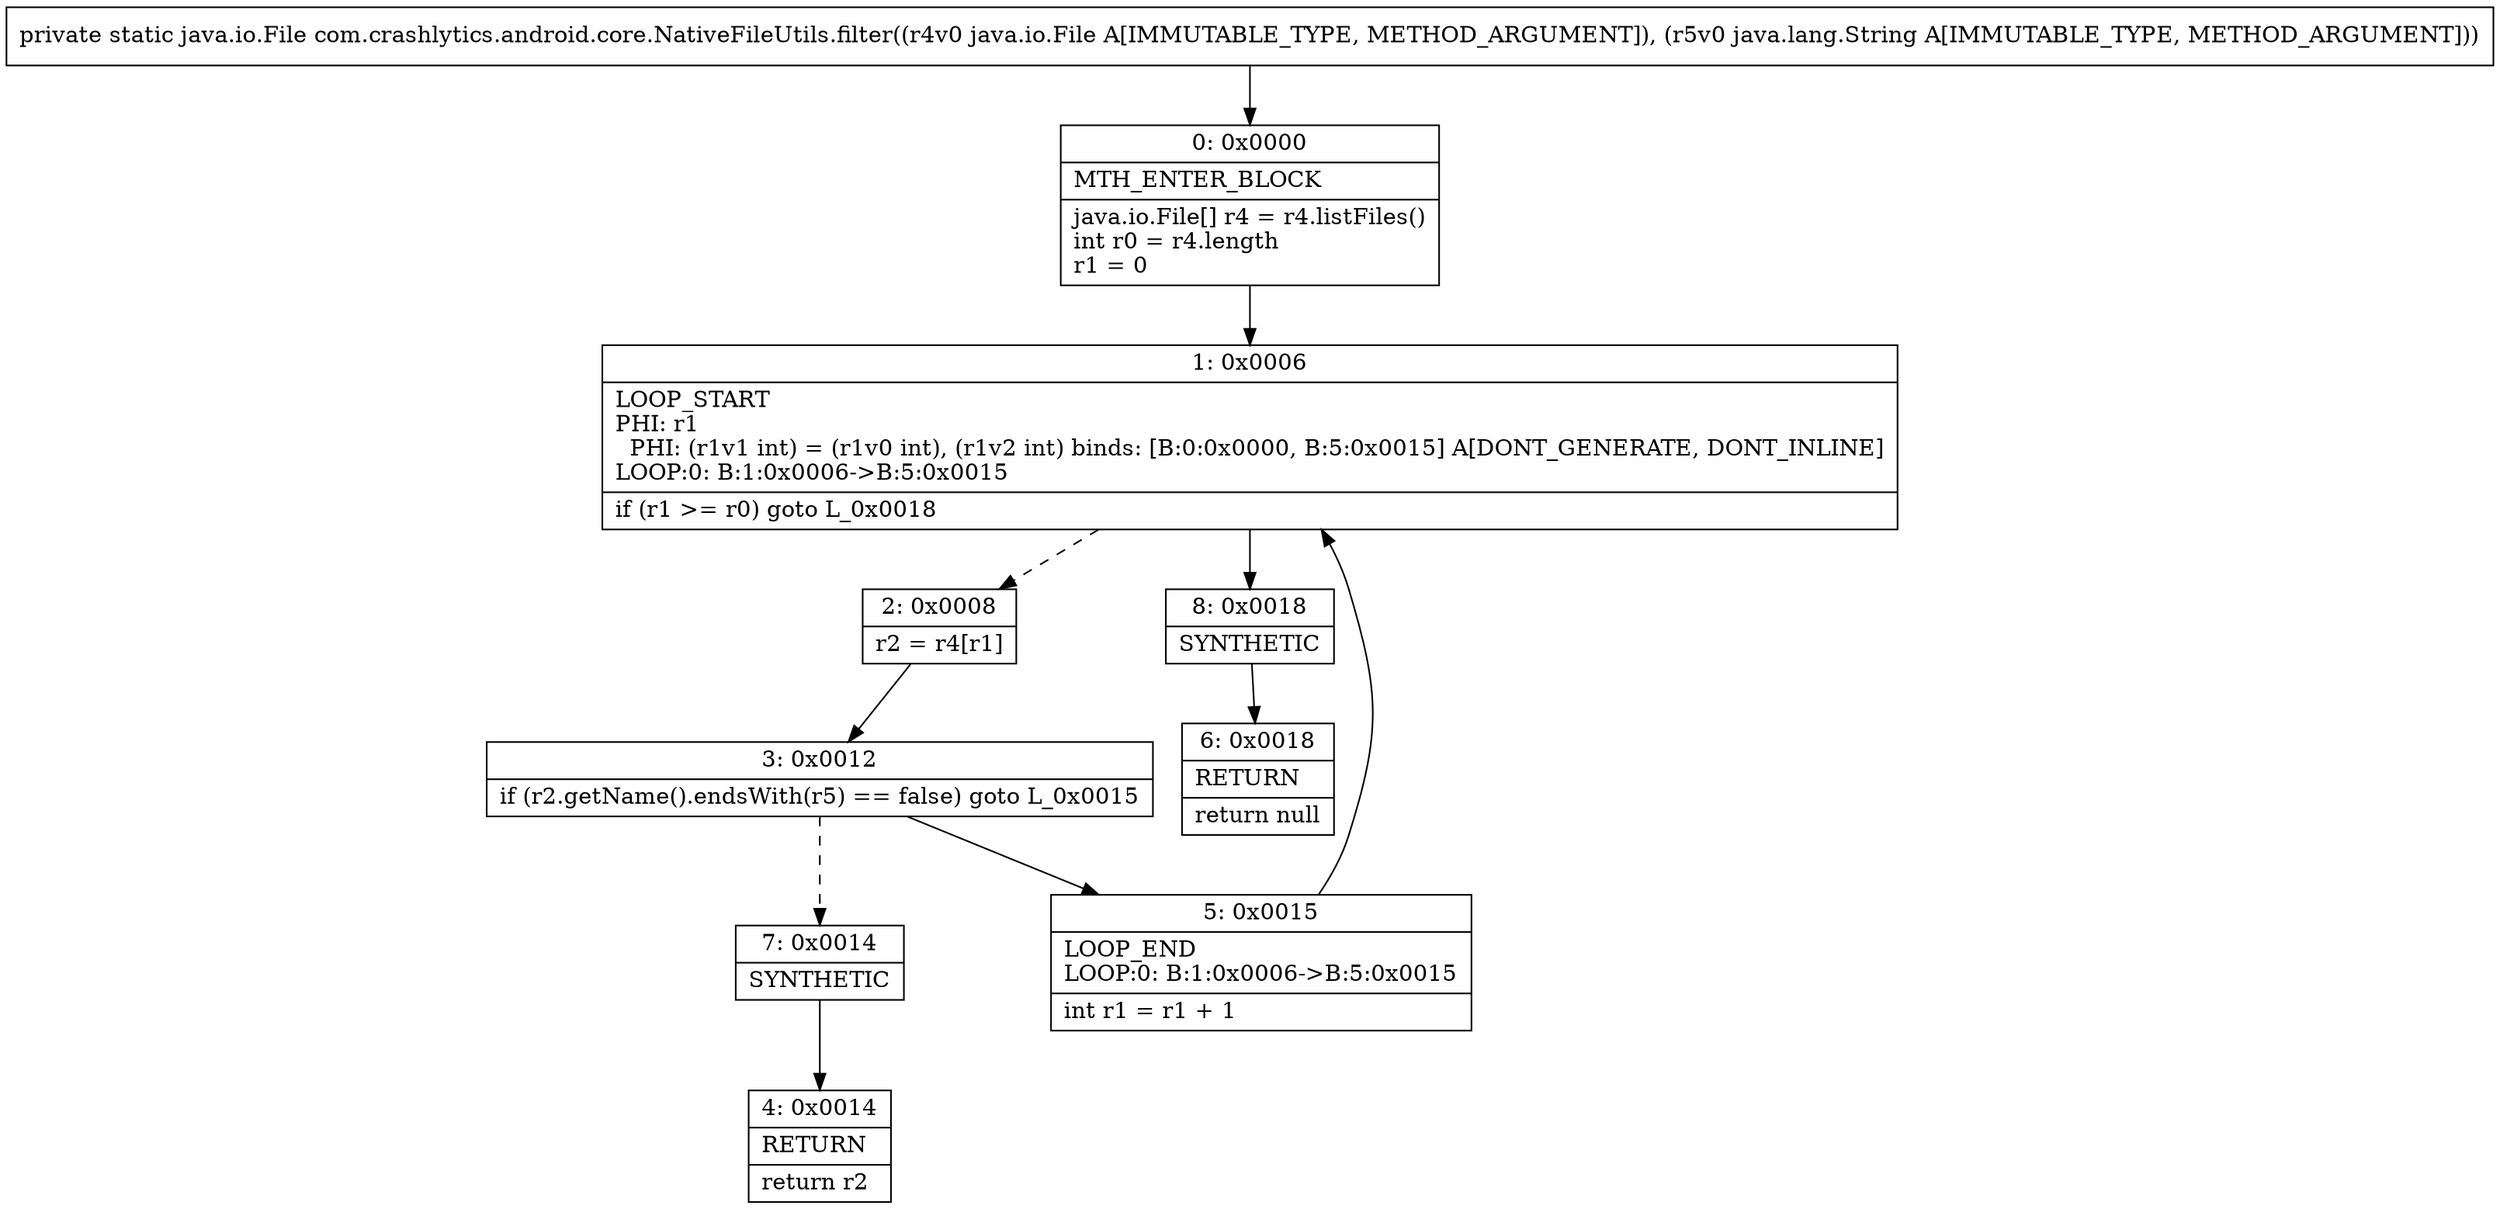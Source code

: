 digraph "CFG forcom.crashlytics.android.core.NativeFileUtils.filter(Ljava\/io\/File;Ljava\/lang\/String;)Ljava\/io\/File;" {
Node_0 [shape=record,label="{0\:\ 0x0000|MTH_ENTER_BLOCK\l|java.io.File[] r4 = r4.listFiles()\lint r0 = r4.length\lr1 = 0\l}"];
Node_1 [shape=record,label="{1\:\ 0x0006|LOOP_START\lPHI: r1 \l  PHI: (r1v1 int) = (r1v0 int), (r1v2 int) binds: [B:0:0x0000, B:5:0x0015] A[DONT_GENERATE, DONT_INLINE]\lLOOP:0: B:1:0x0006\-\>B:5:0x0015\l|if (r1 \>= r0) goto L_0x0018\l}"];
Node_2 [shape=record,label="{2\:\ 0x0008|r2 = r4[r1]\l}"];
Node_3 [shape=record,label="{3\:\ 0x0012|if (r2.getName().endsWith(r5) == false) goto L_0x0015\l}"];
Node_4 [shape=record,label="{4\:\ 0x0014|RETURN\l|return r2\l}"];
Node_5 [shape=record,label="{5\:\ 0x0015|LOOP_END\lLOOP:0: B:1:0x0006\-\>B:5:0x0015\l|int r1 = r1 + 1\l}"];
Node_6 [shape=record,label="{6\:\ 0x0018|RETURN\l|return null\l}"];
Node_7 [shape=record,label="{7\:\ 0x0014|SYNTHETIC\l}"];
Node_8 [shape=record,label="{8\:\ 0x0018|SYNTHETIC\l}"];
MethodNode[shape=record,label="{private static java.io.File com.crashlytics.android.core.NativeFileUtils.filter((r4v0 java.io.File A[IMMUTABLE_TYPE, METHOD_ARGUMENT]), (r5v0 java.lang.String A[IMMUTABLE_TYPE, METHOD_ARGUMENT])) }"];
MethodNode -> Node_0;
Node_0 -> Node_1;
Node_1 -> Node_2[style=dashed];
Node_1 -> Node_8;
Node_2 -> Node_3;
Node_3 -> Node_5;
Node_3 -> Node_7[style=dashed];
Node_5 -> Node_1;
Node_7 -> Node_4;
Node_8 -> Node_6;
}


